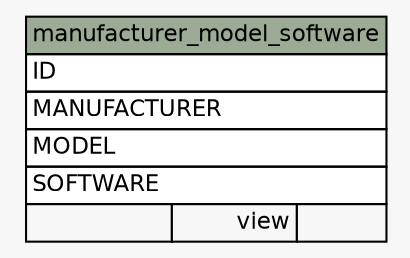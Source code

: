 // dot 2.16.1 on Linux 2.6.25.6-27.fc8
digraph "manufacturer_model_software" {
  graph [
    rankdir="RL"
    bgcolor="#f7f7f7"
  ];
  node [
    fontname="Helvetica"
    fontsize="11"
    shape="plaintext"
  ];
  edge [
    arrowsize="0.8"
  ];
  "manufacturer_model_software" [
    label=<
    <TABLE BORDER="0" CELLBORDER="1" CELLSPACING="0" BGCOLOR="#ffffff">
      <TR><TD PORT="manufacturer_model_software.heading" COLSPAN="3" BGCOLOR="#9bab96" ALIGN="CENTER">manufacturer_model_software</TD></TR>
      <TR><TD PORT="ID" COLSPAN="3" ALIGN="LEFT">ID</TD></TR>
      <TR><TD PORT="MANUFACTURER" COLSPAN="3" ALIGN="LEFT">MANUFACTURER</TD></TR>
      <TR><TD PORT="MODEL" COLSPAN="3" ALIGN="LEFT">MODEL</TD></TR>
      <TR><TD PORT="SOFTWARE" COLSPAN="3" ALIGN="LEFT">SOFTWARE</TD></TR>
      <TR><TD ALIGN="LEFT" BGCOLOR="#f7f7f7">  </TD><TD ALIGN="RIGHT" BGCOLOR="#f7f7f7">view</TD><TD ALIGN="RIGHT" BGCOLOR="#f7f7f7">  </TD></TR>
    </TABLE>>
    URL="tables/manufacturer_model_software.html#"
    tooltip="manufacturer_model_software"
  ];
}
